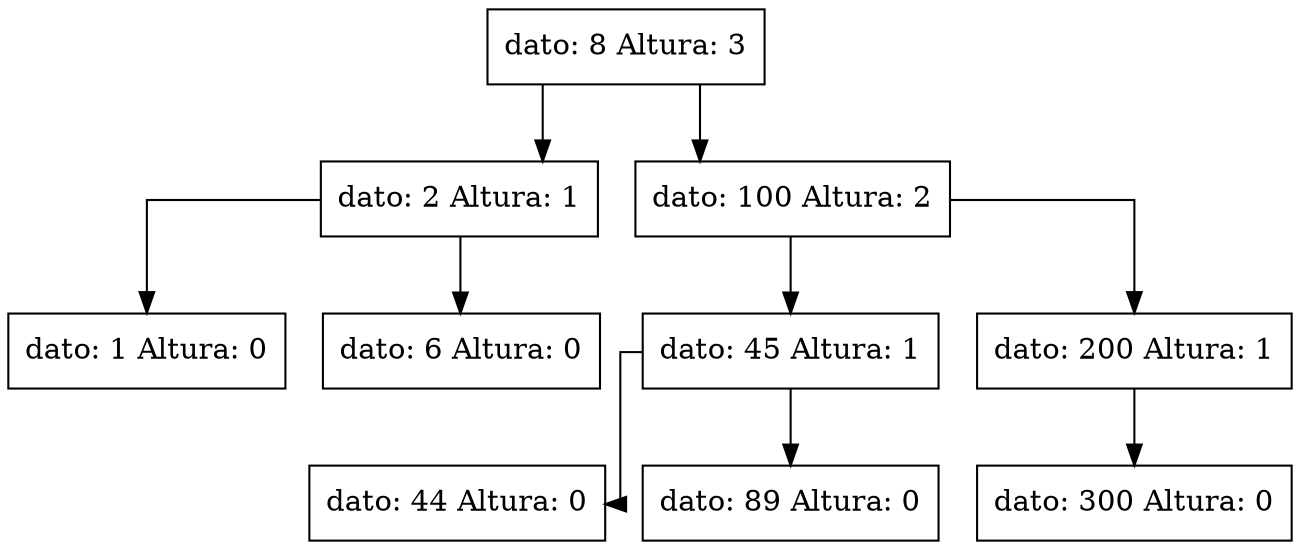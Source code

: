 digraph G { node[shape = box;] concentrate=true; graph[splines = ortho]; nodo8[shape = record label = "{dato: 8  Altura: 3}"]nodo8
nodo2[shape = record label = "{dato: 2  Altura: 1}"]nodo2
nodo1[shape = record label = "{dato: 1  Altura: 0}"]nodo1
nodo6[shape = record label = "{dato: 6  Altura: 0}"]nodo6
nodo100[shape = record label = "{dato: 100  Altura: 2}"]nodo100
nodo45[shape = record label = "{dato: 45  Altura: 1}"]nodo45
nodo44[shape = record label = "{dato: 44  Altura: 0}"]nodo44
nodo89[shape = record label = "{dato: 89  Altura: 0}"]nodo89
nodo200[shape = record label = "{dato: 200  Altura: 1}"]nodo200
nodo300[shape = record label = "{dato: 300  Altura: 0}"]nodo300
nodo8->nodo100
nodo8->nodo2
nodo2->nodo6
nodo2->nodo1
nodo100->nodo200
nodo100->nodo45
nodo45->nodo89
nodo45->nodo44
nodo200->nodo300
}
